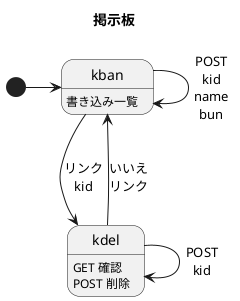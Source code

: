 @startuml
title 掲示板
kban : 書き込み一覧
kdel:GET 確認\nPOST 削除

[*]->kban
kban-->kdel:リンク\nkid
kdel-->kban:いいえ\nリンク
kdel-->kdel:POST\nkid
kban-->kban:POST\nkid\nname\nbun

@enduml